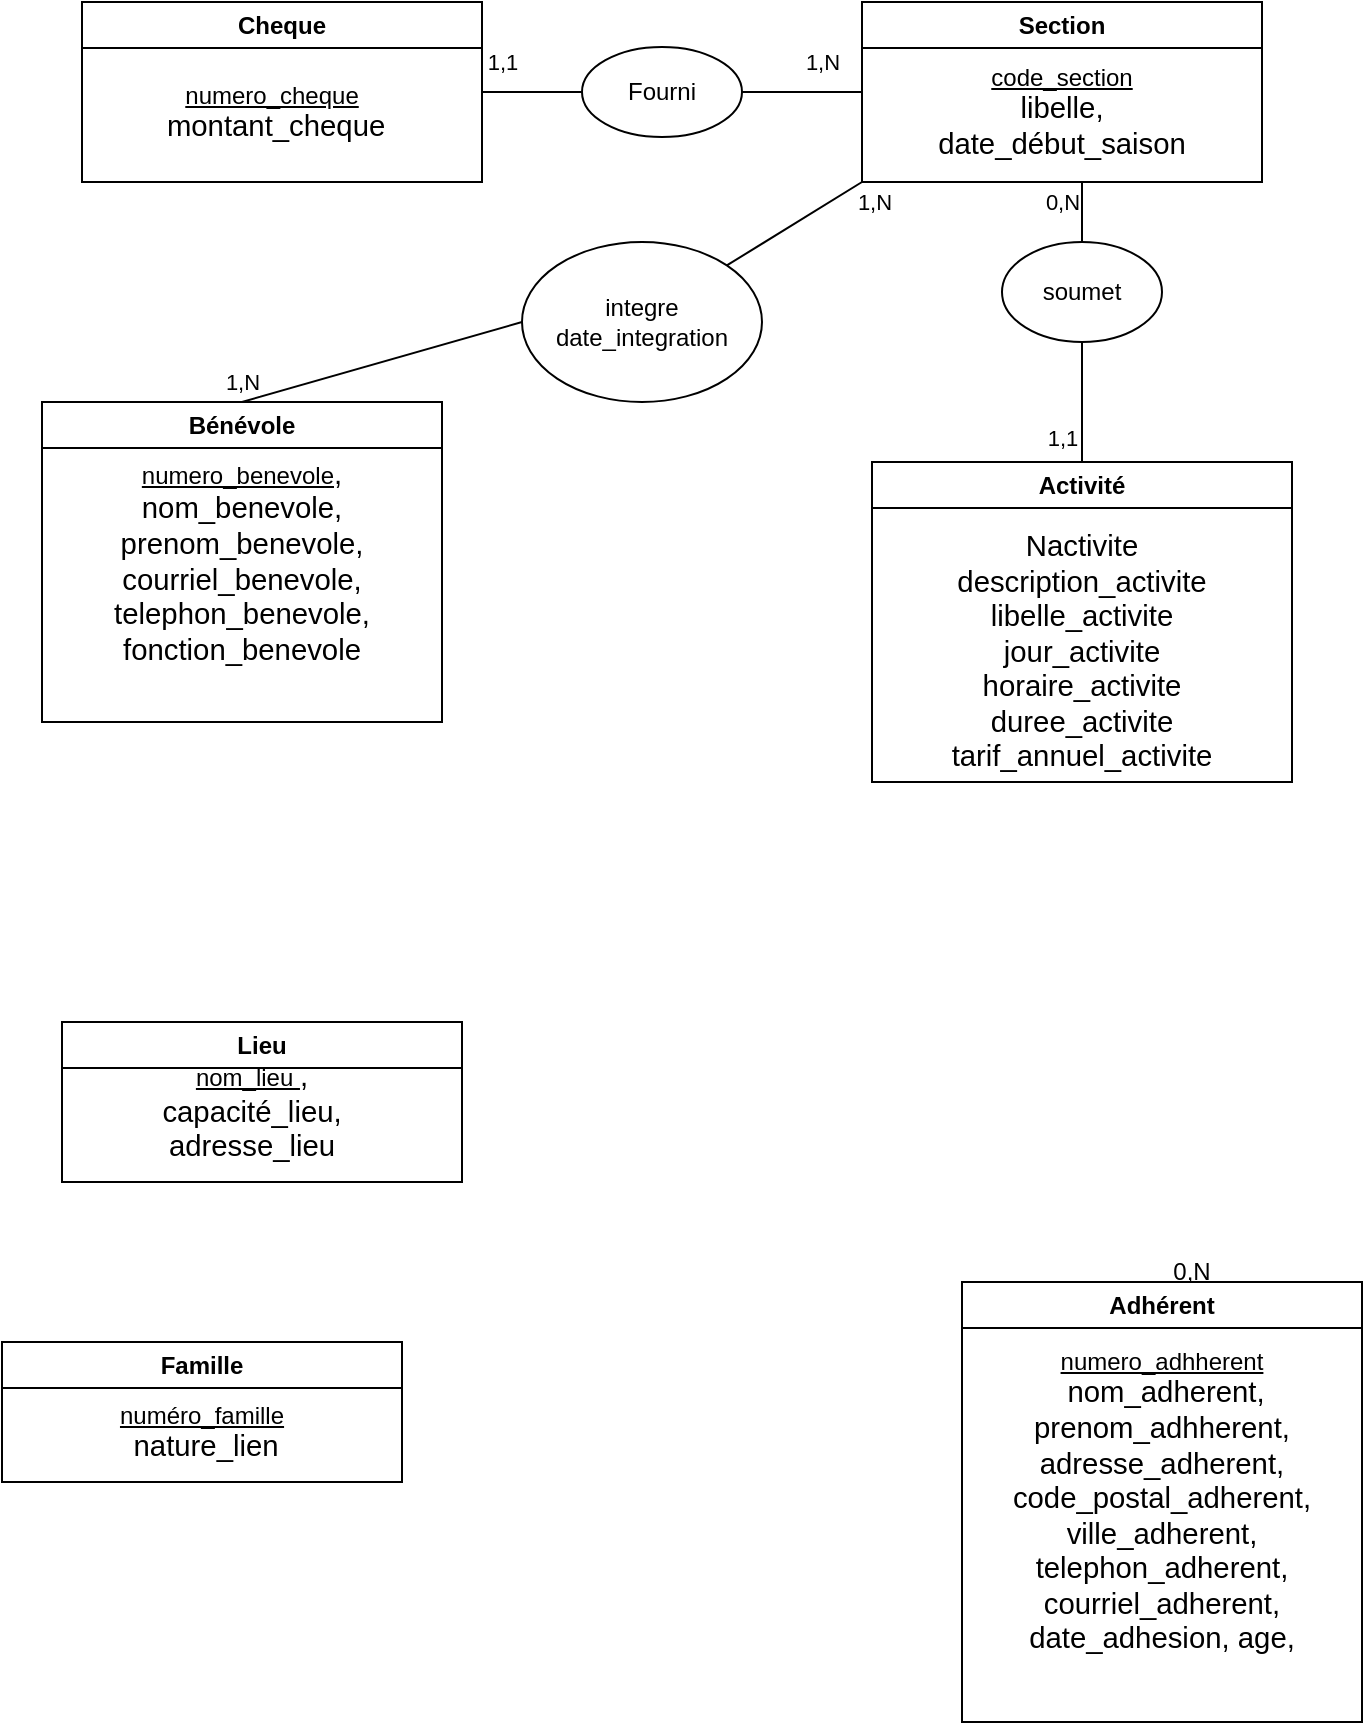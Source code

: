 <mxfile version="22.0.8" type="github">
  <diagram name="Page-1" id="Z1H5cb4nOgfpt247MVPV">
    <mxGraphModel dx="882" dy="604" grid="1" gridSize="10" guides="1" tooltips="1" connect="1" arrows="1" fold="1" page="1" pageScale="1" pageWidth="827" pageHeight="1169" math="0" shadow="0">
      <root>
        <mxCell id="0" />
        <mxCell id="1" parent="0" />
        <mxCell id="l4y7giBjrZG4BQ_seJTM-2" value="&lt;font style=&quot;vertical-align: inherit;&quot;&gt;&lt;font style=&quot;vertical-align: inherit;&quot;&gt;Famille&lt;/font&gt;&lt;/font&gt;" style="swimlane;whiteSpace=wrap;html=1;" parent="1" vertex="1">
          <mxGeometry x="10" y="700" width="200" height="70" as="geometry" />
        </mxCell>
        <mxCell id="l4y7giBjrZG4BQ_seJTM-3" value="&lt;u&gt;&lt;font style=&quot;vertical-align: inherit;&quot;&gt;&lt;font style=&quot;vertical-align: inherit;&quot;&gt;numéro_famille&lt;br&gt;&lt;/font&gt;&lt;/font&gt;&lt;/u&gt;&lt;span style=&quot;font-size:11.0pt;font-family:&amp;quot;Arial&amp;quot;,sans-serif;mso-fareast-font-family:&lt;br/&gt;NSimSun;mso-bidi-font-family:&amp;quot;Lucida Sans&amp;quot;;mso-ansi-language:FR;mso-fareast-language:&lt;br/&gt;ZH-CN;mso-bidi-language:HI&quot;&gt;&lt;font style=&quot;vertical-align: inherit;&quot;&gt;&lt;font style=&quot;vertical-align: inherit;&quot;&gt;&amp;nbsp;nature_lien&lt;/font&gt;&lt;/font&gt;&lt;/span&gt;" style="text;html=1;strokeColor=none;fillColor=none;align=center;verticalAlign=middle;whiteSpace=wrap;rounded=0;" parent="l4y7giBjrZG4BQ_seJTM-2" vertex="1">
          <mxGeometry x="70" y="30" width="60" height="30" as="geometry" />
        </mxCell>
        <mxCell id="l4y7giBjrZG4BQ_seJTM-4" value="Section" style="swimlane;whiteSpace=wrap;html=1;" parent="1" vertex="1">
          <mxGeometry x="440" y="30" width="200" height="90" as="geometry" />
        </mxCell>
        <mxCell id="l4y7giBjrZG4BQ_seJTM-5" value="&lt;u&gt;&lt;font style=&quot;vertical-align: inherit;&quot;&gt;&lt;font style=&quot;vertical-align: inherit;&quot;&gt;code_section&lt;br&gt;&lt;/font&gt;&lt;/font&gt;&lt;/u&gt;&lt;span style=&quot;font-size:11.0pt;font-family:&amp;quot;Arial&amp;quot;,sans-serif;mso-fareast-font-family:&lt;br/&gt;NSimSun;mso-bidi-font-family:&amp;quot;Lucida Sans&amp;quot;;mso-ansi-language:FR;mso-fareast-language:&lt;br/&gt;ZH-CN;mso-bidi-language:HI&quot;&gt;&lt;font style=&quot;vertical-align: inherit;&quot;&gt;&lt;font style=&quot;vertical-align: inherit;&quot;&gt;libelle, date_début_saison&lt;/font&gt;&lt;/font&gt;&lt;/span&gt;" style="text;html=1;strokeColor=none;fillColor=none;align=center;verticalAlign=middle;whiteSpace=wrap;rounded=0;" parent="l4y7giBjrZG4BQ_seJTM-4" vertex="1">
          <mxGeometry x="70" y="40" width="60" height="30" as="geometry" />
        </mxCell>
        <mxCell id="l4y7giBjrZG4BQ_seJTM-14" value="Bénévole" style="swimlane;whiteSpace=wrap;html=1;" parent="1" vertex="1">
          <mxGeometry x="30" y="230" width="200" height="160" as="geometry" />
        </mxCell>
        <mxCell id="l4y7giBjrZG4BQ_seJTM-15" value="&lt;u&gt;&lt;font style=&quot;vertical-align: inherit;&quot;&gt;&lt;font style=&quot;vertical-align: inherit;&quot;&gt;numero_benevole&lt;/font&gt;&lt;/font&gt;&lt;/u&gt;&lt;span style=&quot;font-size:11.0pt;&lt;br/&gt;font-family:&amp;quot;Arial&amp;quot;,sans-serif;mso-fareast-font-family:NSimSun;mso-bidi-font-family:&lt;br/&gt;&amp;quot;Lucida Sans&amp;quot;;mso-ansi-language:EN-US;mso-fareast-language:ZH-CN;mso-bidi-language:&lt;br/&gt;HI&quot; lang=&quot;EN-US&quot;&gt;&lt;font style=&quot;vertical-align: inherit;&quot;&gt;&lt;font style=&quot;vertical-align: inherit;&quot;&gt;, nom_benevole, prenom_benevole, courriel_benevole, telephon_benevole, fonction_benevole&lt;/font&gt;&lt;/font&gt;&lt;/span&gt;" style="text;html=1;strokeColor=none;fillColor=none;align=center;verticalAlign=middle;whiteSpace=wrap;rounded=0;" parent="l4y7giBjrZG4BQ_seJTM-14" vertex="1">
          <mxGeometry x="70" y="65" width="60" height="30" as="geometry" />
        </mxCell>
        <mxCell id="l4y7giBjrZG4BQ_seJTM-19" value="Activité" style="swimlane;whiteSpace=wrap;html=1;" parent="1" vertex="1">
          <mxGeometry x="445" y="260" width="210" height="160" as="geometry" />
        </mxCell>
        <mxCell id="l4y7giBjrZG4BQ_seJTM-20" value="&lt;font style=&quot;vertical-align: inherit;&quot;&gt;&lt;font style=&quot;vertical-align: inherit;&quot;&gt;&lt;font style=&quot;vertical-align: inherit;&quot;&gt;&lt;font style=&quot;vertical-align: inherit;&quot;&gt;&lt;font face=&quot;Arial, sans-serif&quot;&gt;&lt;span style=&quot;font-size: 11pt;&quot;&gt;Nactivite description_activite libelle_activite jour_activite horaire_activite duree_activite tarif_annuel_activite&lt;/span&gt;&lt;/font&gt;&lt;/font&gt;&lt;/font&gt;&lt;/font&gt;&lt;/font&gt;" style="text;html=1;strokeColor=none;fillColor=none;align=center;verticalAlign=middle;whiteSpace=wrap;rounded=0;" parent="l4y7giBjrZG4BQ_seJTM-19" vertex="1">
          <mxGeometry x="75" y="80" width="60" height="30" as="geometry" />
        </mxCell>
        <mxCell id="l4y7giBjrZG4BQ_seJTM-24" value="Adhérent" style="swimlane;whiteSpace=wrap;html=1;" parent="1" vertex="1">
          <mxGeometry x="490" y="670" width="200" height="220" as="geometry" />
        </mxCell>
        <mxCell id="l4y7giBjrZG4BQ_seJTM-25" value="&lt;u&gt;&lt;font style=&quot;vertical-align: inherit;&quot;&gt;&lt;font style=&quot;vertical-align: inherit;&quot;&gt;&lt;font style=&quot;vertical-align: inherit;&quot;&gt;&lt;font style=&quot;vertical-align: inherit;&quot;&gt;numero_adhherent &lt;/font&gt;&lt;/font&gt;&lt;/font&gt;&lt;/font&gt;&lt;/u&gt;&lt;span style=&quot;font-size:11.0pt;&lt;br/&gt;font-family:&amp;quot;Arial&amp;quot;,sans-serif;mso-fareast-font-family:NSimSun;mso-bidi-font-family:&lt;br/&gt;&amp;quot;Lucida Sans&amp;quot;;mso-ansi-language:EN-US;mso-fareast-language:ZH-CN;mso-bidi-language:&lt;br/&gt;HI&quot; lang=&quot;EN-US&quot;&gt;&lt;font style=&quot;vertical-align: inherit;&quot;&gt;&lt;font style=&quot;vertical-align: inherit;&quot;&gt;&lt;font style=&quot;vertical-align: inherit;&quot;&gt;&lt;font style=&quot;vertical-align: inherit;&quot;&gt;&amp;nbsp;nom_adherent, prenom_adhherent, adresse_adherent, code_postal_adherent, ville_adherent, telephon_adherent, courriel_adherent, date_adhesion, age,&lt;/font&gt;&lt;/font&gt;&lt;/font&gt;&lt;/font&gt;&lt;/span&gt;" style="text;html=1;strokeColor=none;fillColor=none;align=center;verticalAlign=middle;whiteSpace=wrap;rounded=0;" parent="l4y7giBjrZG4BQ_seJTM-24" vertex="1">
          <mxGeometry x="70" y="95" width="60" height="30" as="geometry" />
        </mxCell>
        <mxCell id="l4y7giBjrZG4BQ_seJTM-39" value="0,N" style="text;html=1;strokeColor=none;fillColor=none;align=center;verticalAlign=middle;whiteSpace=wrap;rounded=0;" parent="l4y7giBjrZG4BQ_seJTM-24" vertex="1">
          <mxGeometry x="85" y="-20" width="60" height="30" as="geometry" />
        </mxCell>
        <mxCell id="l4y7giBjrZG4BQ_seJTM-29" value="&lt;font style=&quot;vertical-align: inherit;&quot;&gt;&lt;font style=&quot;vertical-align: inherit;&quot;&gt;Cheque&lt;/font&gt;&lt;/font&gt;" style="swimlane;whiteSpace=wrap;html=1;" parent="1" vertex="1">
          <mxGeometry x="50" y="30" width="200" height="90" as="geometry" />
        </mxCell>
        <mxCell id="l4y7giBjrZG4BQ_seJTM-30" value="&lt;u&gt;&lt;font style=&quot;vertical-align: inherit;&quot;&gt;&lt;font style=&quot;vertical-align: inherit;&quot;&gt;numero_cheque&lt;br&gt;&lt;/font&gt;&lt;/font&gt;&lt;/u&gt;&lt;span style=&quot;font-size:11.0pt;font-family:&amp;quot;Arial&amp;quot;,sans-serif;mso-fareast-font-family:&lt;br/&gt;NSimSun;mso-bidi-font-family:&amp;quot;Lucida Sans&amp;quot;;mso-ansi-language:FR;mso-fareast-language:&lt;br/&gt;ZH-CN;mso-bidi-language:HI&quot;&gt;&lt;font style=&quot;vertical-align: inherit;&quot;&gt;&lt;font style=&quot;vertical-align: inherit;&quot;&gt;&amp;nbsp;montant_cheque&lt;/font&gt;&lt;/font&gt;&lt;/span&gt;" style="text;html=1;strokeColor=none;fillColor=none;align=center;verticalAlign=middle;whiteSpace=wrap;rounded=0;" parent="l4y7giBjrZG4BQ_seJTM-29" vertex="1">
          <mxGeometry x="65" y="40" width="60" height="30" as="geometry" />
        </mxCell>
        <mxCell id="l4y7giBjrZG4BQ_seJTM-32" value="Lieu" style="swimlane;whiteSpace=wrap;html=1;" parent="1" vertex="1">
          <mxGeometry x="40" y="540" width="200" height="80" as="geometry" />
        </mxCell>
        <mxCell id="l4y7giBjrZG4BQ_seJTM-33" value="&lt;u&gt;&lt;font style=&quot;vertical-align: inherit;&quot;&gt;&lt;font style=&quot;vertical-align: inherit;&quot;&gt;nom_lieu &lt;/font&gt;&lt;/font&gt;&lt;/u&gt;&lt;span style=&quot;font-size:11.0pt;font-family:&amp;quot;Arial&amp;quot;,sans-serif;mso-fareast-font-family:&lt;br/&gt;NSimSun;mso-bidi-font-family:&amp;quot;Lucida Sans&amp;quot;;mso-ansi-language:FR;mso-fareast-language:&lt;br/&gt;ZH-CN;mso-bidi-language:HI&quot;&gt;&lt;font style=&quot;vertical-align: inherit;&quot;&gt;&lt;font style=&quot;vertical-align: inherit;&quot;&gt;, capacité&lt;/font&gt;&lt;/font&gt;&lt;/span&gt;&lt;span style=&quot;font-size:11.0pt;font-family:&lt;br/&gt;&amp;quot;Arial&amp;quot;,sans-serif;mso-fareast-font-family:NSimSun;mso-bidi-font-family:&amp;quot;Lucida Sans&amp;quot;;&lt;br/&gt;mso-ansi-language:FR;mso-fareast-language:ZH-CN;mso-bidi-language:HI&quot;&gt;&lt;font style=&quot;vertical-align: inherit;&quot;&gt;&lt;font style=&quot;vertical-align: inherit;&quot;&gt;_lieu, adresse_lieu&lt;/font&gt;&lt;/font&gt;&lt;/span&gt;" style="text;html=1;strokeColor=none;fillColor=none;align=center;verticalAlign=middle;whiteSpace=wrap;rounded=0;" parent="l4y7giBjrZG4BQ_seJTM-32" vertex="1">
          <mxGeometry x="65" y="30" width="60" height="30" as="geometry" />
        </mxCell>
        <mxCell id="yP5zEzGh9lMOg15uP4kJ-4" value="&lt;font style=&quot;vertical-align: inherit;&quot;&gt;&lt;font style=&quot;vertical-align: inherit;&quot;&gt;soumet&lt;/font&gt;&lt;/font&gt;" style="ellipse;whiteSpace=wrap;html=1;" vertex="1" parent="1">
          <mxGeometry x="510" y="150" width="80" height="50" as="geometry" />
        </mxCell>
        <mxCell id="yP5zEzGh9lMOg15uP4kJ-5" value="" style="endArrow=none;html=1;rounded=0;entryX=0.5;entryY=1;entryDx=0;entryDy=0;exitX=0.5;exitY=0;exitDx=0;exitDy=0;" edge="1" parent="1" source="l4y7giBjrZG4BQ_seJTM-19" target="yP5zEzGh9lMOg15uP4kJ-4">
          <mxGeometry width="50" height="50" relative="1" as="geometry">
            <mxPoint x="520" y="250" as="sourcePoint" />
            <mxPoint x="570" y="200" as="targetPoint" />
          </mxGeometry>
        </mxCell>
        <mxCell id="yP5zEzGh9lMOg15uP4kJ-11" value="&lt;font style=&quot;vertical-align: inherit;&quot;&gt;&lt;font style=&quot;vertical-align: inherit;&quot;&gt;1,1&lt;/font&gt;&lt;/font&gt;" style="edgeLabel;html=1;align=center;verticalAlign=middle;resizable=0;points=[];" vertex="1" connectable="0" parent="yP5zEzGh9lMOg15uP4kJ-5">
          <mxGeometry x="-0.6" y="1" relative="1" as="geometry">
            <mxPoint x="-9" as="offset" />
          </mxGeometry>
        </mxCell>
        <mxCell id="yP5zEzGh9lMOg15uP4kJ-10" value="" style="endArrow=none;html=1;rounded=0;exitX=0.5;exitY=0;exitDx=0;exitDy=0;" edge="1" parent="1" source="yP5zEzGh9lMOg15uP4kJ-4">
          <mxGeometry width="50" height="50" relative="1" as="geometry">
            <mxPoint x="530" y="180" as="sourcePoint" />
            <mxPoint x="550" y="120" as="targetPoint" />
          </mxGeometry>
        </mxCell>
        <mxCell id="yP5zEzGh9lMOg15uP4kJ-12" value="&lt;font style=&quot;vertical-align: inherit;&quot;&gt;&lt;font style=&quot;vertical-align: inherit;&quot;&gt;0,N&lt;/font&gt;&lt;/font&gt;" style="edgeLabel;html=1;align=center;verticalAlign=middle;resizable=0;points=[];" vertex="1" connectable="0" parent="yP5zEzGh9lMOg15uP4kJ-10">
          <mxGeometry y="-9" relative="1" as="geometry">
            <mxPoint x="-19" y="-5" as="offset" />
          </mxGeometry>
        </mxCell>
        <mxCell id="yP5zEzGh9lMOg15uP4kJ-13" value="&lt;font style=&quot;vertical-align: inherit;&quot;&gt;&lt;font style=&quot;vertical-align: inherit;&quot;&gt;Fourni&lt;/font&gt;&lt;/font&gt;" style="ellipse;whiteSpace=wrap;html=1;" vertex="1" parent="1">
          <mxGeometry x="300" y="52.5" width="80" height="45" as="geometry" />
        </mxCell>
        <mxCell id="yP5zEzGh9lMOg15uP4kJ-14" value="" style="endArrow=none;html=1;rounded=0;entryX=0;entryY=0.5;entryDx=0;entryDy=0;exitX=1;exitY=0.5;exitDx=0;exitDy=0;" edge="1" parent="1" source="yP5zEzGh9lMOg15uP4kJ-13" target="l4y7giBjrZG4BQ_seJTM-4">
          <mxGeometry width="50" height="50" relative="1" as="geometry">
            <mxPoint x="380" y="120" as="sourcePoint" />
            <mxPoint x="450" y="80" as="targetPoint" />
          </mxGeometry>
        </mxCell>
        <mxCell id="yP5zEzGh9lMOg15uP4kJ-16" value="&lt;font style=&quot;vertical-align: inherit;&quot;&gt;&lt;font style=&quot;vertical-align: inherit;&quot;&gt;1,N&lt;/font&gt;&lt;/font&gt;" style="edgeLabel;html=1;align=center;verticalAlign=middle;resizable=0;points=[];" vertex="1" connectable="0" parent="yP5zEzGh9lMOg15uP4kJ-14">
          <mxGeometry x="-0.2" y="-3" relative="1" as="geometry">
            <mxPoint x="16" y="-18" as="offset" />
          </mxGeometry>
        </mxCell>
        <mxCell id="yP5zEzGh9lMOg15uP4kJ-15" value="" style="endArrow=none;html=1;rounded=0;entryX=0;entryY=0.5;entryDx=0;entryDy=0;exitX=1;exitY=0.5;exitDx=0;exitDy=0;" edge="1" parent="1" source="l4y7giBjrZG4BQ_seJTM-29" target="yP5zEzGh9lMOg15uP4kJ-13">
          <mxGeometry width="50" height="50" relative="1" as="geometry">
            <mxPoint x="250" y="100" as="sourcePoint" />
            <mxPoint x="300" y="50" as="targetPoint" />
          </mxGeometry>
        </mxCell>
        <mxCell id="yP5zEzGh9lMOg15uP4kJ-17" value="&lt;font style=&quot;vertical-align: inherit;&quot;&gt;&lt;font style=&quot;vertical-align: inherit;&quot;&gt;1,1&lt;/font&gt;&lt;/font&gt;" style="edgeLabel;html=1;align=center;verticalAlign=middle;resizable=0;points=[];" vertex="1" connectable="0" parent="yP5zEzGh9lMOg15uP4kJ-15">
          <mxGeometry x="-0.16" y="7" relative="1" as="geometry">
            <mxPoint x="-11" y="-8" as="offset" />
          </mxGeometry>
        </mxCell>
        <mxCell id="yP5zEzGh9lMOg15uP4kJ-18" value="&lt;font style=&quot;vertical-align: inherit;&quot;&gt;&lt;font style=&quot;vertical-align: inherit;&quot;&gt;integre&lt;br&gt;date_integration&lt;br&gt;&lt;/font&gt;&lt;/font&gt;" style="ellipse;whiteSpace=wrap;html=1;" vertex="1" parent="1">
          <mxGeometry x="270" y="150" width="120" height="80" as="geometry" />
        </mxCell>
        <mxCell id="yP5zEzGh9lMOg15uP4kJ-19" value="" style="endArrow=none;html=1;rounded=0;exitX=1;exitY=0;exitDx=0;exitDy=0;" edge="1" parent="1" source="yP5zEzGh9lMOg15uP4kJ-18">
          <mxGeometry width="50" height="50" relative="1" as="geometry">
            <mxPoint x="390" y="170" as="sourcePoint" />
            <mxPoint x="440" y="120" as="targetPoint" />
          </mxGeometry>
        </mxCell>
        <mxCell id="yP5zEzGh9lMOg15uP4kJ-22" value="&lt;font style=&quot;vertical-align: inherit;&quot;&gt;&lt;font style=&quot;vertical-align: inherit;&quot;&gt;1,N&lt;/font&gt;&lt;/font&gt;" style="edgeLabel;html=1;align=center;verticalAlign=middle;resizable=0;points=[];" vertex="1" connectable="0" parent="yP5zEzGh9lMOg15uP4kJ-19">
          <mxGeometry x="0.531" relative="1" as="geometry">
            <mxPoint x="21" as="offset" />
          </mxGeometry>
        </mxCell>
        <mxCell id="yP5zEzGh9lMOg15uP4kJ-20" value="" style="endArrow=none;html=1;rounded=0;entryX=0;entryY=0.5;entryDx=0;entryDy=0;exitX=0.5;exitY=0;exitDx=0;exitDy=0;" edge="1" parent="1" source="l4y7giBjrZG4BQ_seJTM-14" target="yP5zEzGh9lMOg15uP4kJ-18">
          <mxGeometry width="50" height="50" relative="1" as="geometry">
            <mxPoint x="230" y="260" as="sourcePoint" />
            <mxPoint x="280" y="210" as="targetPoint" />
          </mxGeometry>
        </mxCell>
        <mxCell id="yP5zEzGh9lMOg15uP4kJ-23" value="&lt;font style=&quot;vertical-align: inherit;&quot;&gt;&lt;font style=&quot;vertical-align: inherit;&quot;&gt;1,N&lt;/font&gt;&lt;/font&gt;" style="edgeLabel;html=1;align=center;verticalAlign=middle;resizable=0;points=[];" vertex="1" connectable="0" parent="yP5zEzGh9lMOg15uP4kJ-20">
          <mxGeometry x="-0.383" y="4" relative="1" as="geometry">
            <mxPoint x="-42" y="6" as="offset" />
          </mxGeometry>
        </mxCell>
      </root>
    </mxGraphModel>
  </diagram>
</mxfile>

